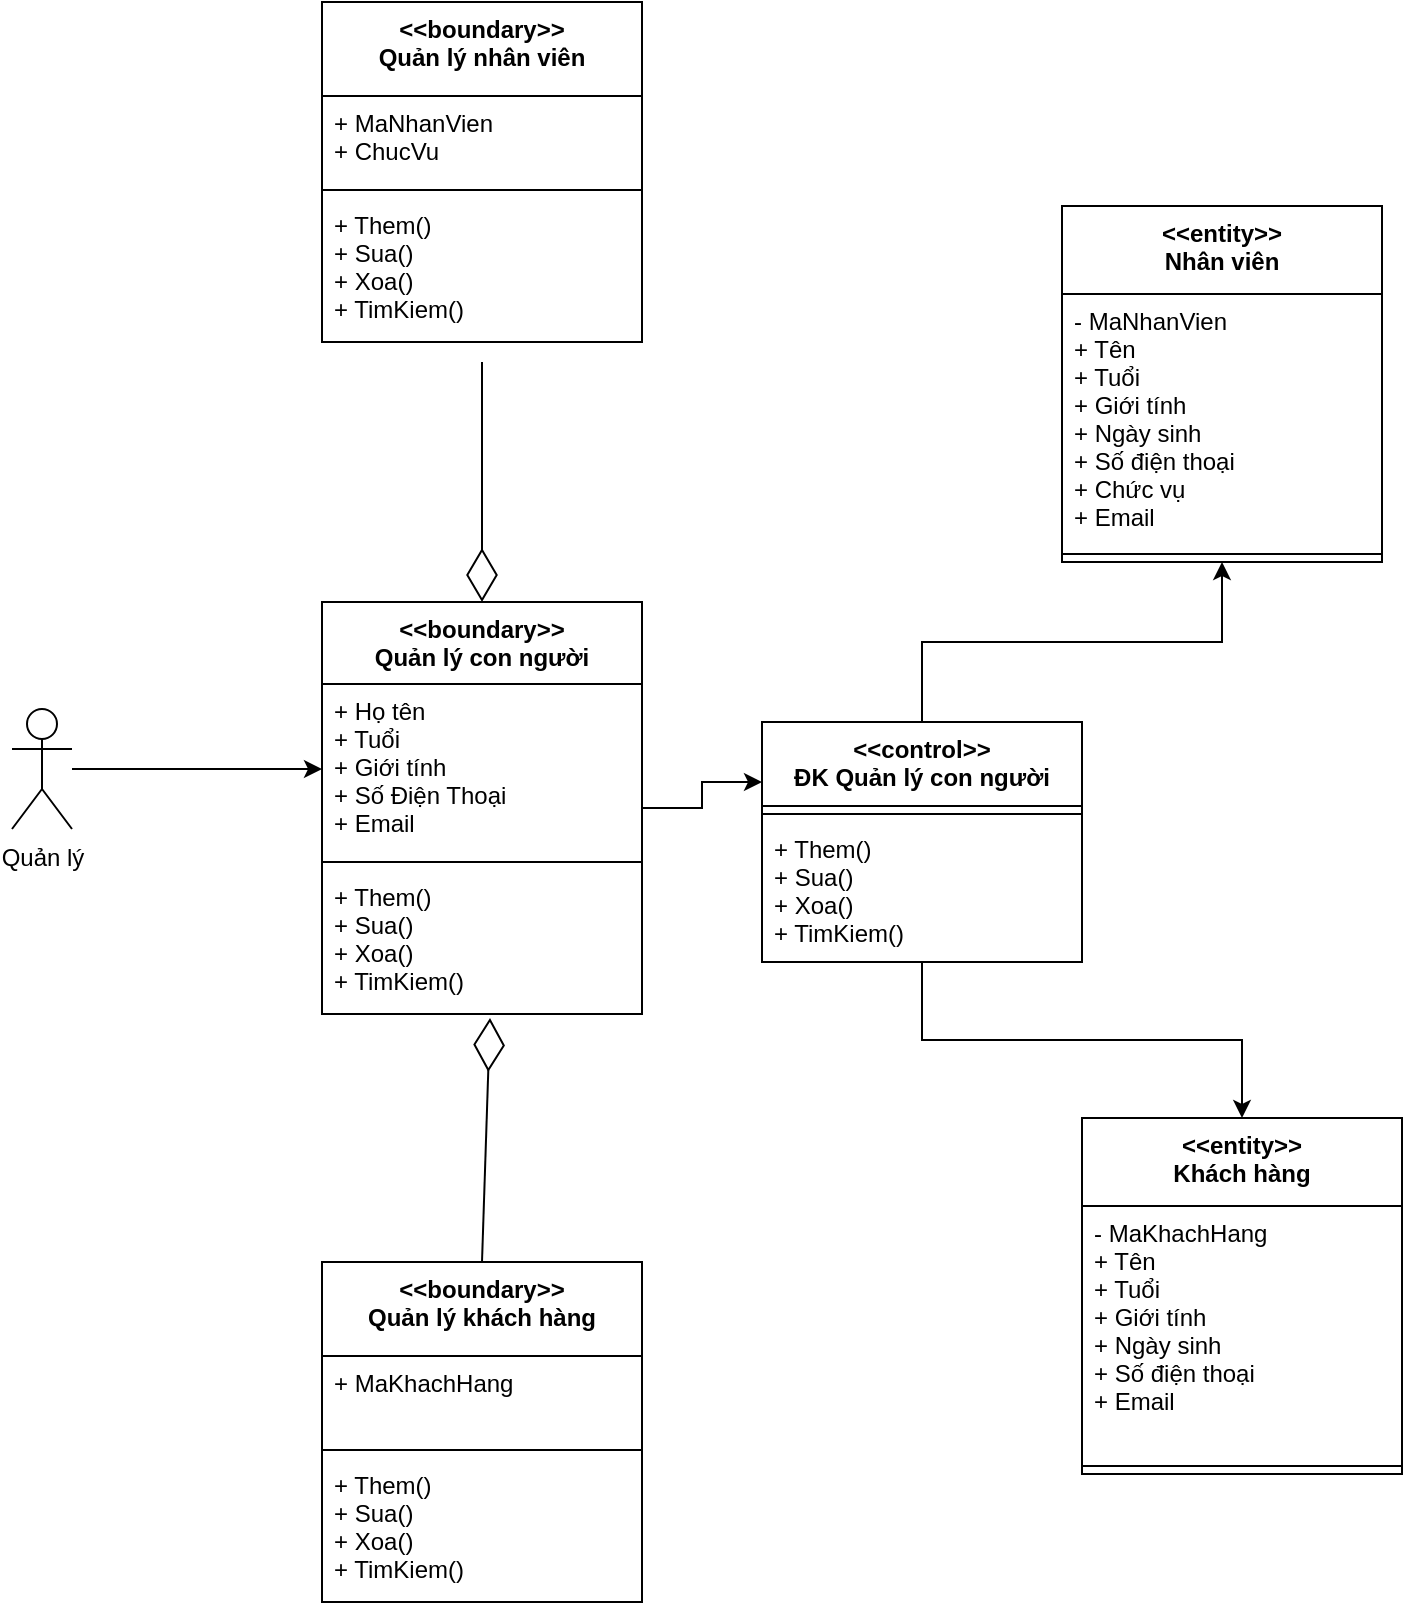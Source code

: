 <mxfile version="10.6.1" type="device"><diagram id="bnGyBSI2yT-7a2A8ZEYw" name="Page-1"><mxGraphModel dx="792" dy="401" grid="1" gridSize="10" guides="1" tooltips="1" connect="1" arrows="1" fold="1" page="1" pageScale="1" pageWidth="827" pageHeight="1169" math="0" shadow="0"><root><mxCell id="0"/><mxCell id="1" parent="0"/><mxCell id="17OXVfm2HRSfKZ-n1WWN-29" value="" style="edgeStyle=orthogonalEdgeStyle;rounded=0;orthogonalLoop=1;jettySize=auto;html=1;entryX=0;entryY=0.5;entryDx=0;entryDy=0;" edge="1" parent="1" source="17OXVfm2HRSfKZ-n1WWN-1" target="17OXVfm2HRSfKZ-n1WWN-3"><mxGeometry relative="1" as="geometry"><mxPoint x="165" y="440" as="targetPoint"/></mxGeometry></mxCell><mxCell id="17OXVfm2HRSfKZ-n1WWN-1" value="Quản lý" style="shape=umlActor;verticalLabelPosition=bottom;labelBackgroundColor=#ffffff;verticalAlign=top;html=1;outlineConnect=0;" vertex="1" parent="1"><mxGeometry x="55" y="483.5" width="30" height="60" as="geometry"/></mxCell><mxCell id="17OXVfm2HRSfKZ-n1WWN-37" value="" style="edgeStyle=orthogonalEdgeStyle;rounded=0;orthogonalLoop=1;jettySize=auto;html=1;entryX=0;entryY=0.25;entryDx=0;entryDy=0;" edge="1" parent="1" source="17OXVfm2HRSfKZ-n1WWN-2" target="17OXVfm2HRSfKZ-n1WWN-14"><mxGeometry relative="1" as="geometry"><mxPoint x="450" y="533" as="targetPoint"/></mxGeometry></mxCell><mxCell id="17OXVfm2HRSfKZ-n1WWN-2" value="&lt;&lt;boundary&gt;&gt;&#10;Quản lý con người&#10;" style="swimlane;fontStyle=1;align=center;verticalAlign=top;childLayout=stackLayout;horizontal=1;startSize=41;horizontalStack=0;resizeParent=1;resizeParentMax=0;resizeLast=0;collapsible=1;marginBottom=0;" vertex="1" parent="1"><mxGeometry x="210" y="430" width="160" height="206" as="geometry"/></mxCell><mxCell id="17OXVfm2HRSfKZ-n1WWN-3" value="+ Họ tên&#10;+ Tuổi&#10;+ Giới tính&#10;+ Số Điện Thoại&#10;+ Email&#10;" style="text;strokeColor=none;fillColor=none;align=left;verticalAlign=top;spacingLeft=4;spacingRight=4;overflow=hidden;rotatable=0;points=[[0,0.5],[1,0.5]];portConstraint=eastwest;" vertex="1" parent="17OXVfm2HRSfKZ-n1WWN-2"><mxGeometry y="41" width="160" height="85" as="geometry"/></mxCell><mxCell id="17OXVfm2HRSfKZ-n1WWN-4" value="" style="line;strokeWidth=1;fillColor=none;align=left;verticalAlign=middle;spacingTop=-1;spacingLeft=3;spacingRight=3;rotatable=0;labelPosition=right;points=[];portConstraint=eastwest;" vertex="1" parent="17OXVfm2HRSfKZ-n1WWN-2"><mxGeometry y="126" width="160" height="8" as="geometry"/></mxCell><mxCell id="17OXVfm2HRSfKZ-n1WWN-5" value="+ Them()&#10;+ Sua()&#10;+ Xoa()&#10;+ TimKiem()&#10;" style="text;strokeColor=none;fillColor=none;align=left;verticalAlign=top;spacingLeft=4;spacingRight=4;overflow=hidden;rotatable=0;points=[[0,0.5],[1,0.5]];portConstraint=eastwest;" vertex="1" parent="17OXVfm2HRSfKZ-n1WWN-2"><mxGeometry y="134" width="160" height="72" as="geometry"/></mxCell><mxCell id="17OXVfm2HRSfKZ-n1WWN-6" value="&lt;&lt;boundary&gt;&gt;&#10;Quản lý nhân viên&#10;" style="swimlane;fontStyle=1;align=center;verticalAlign=top;childLayout=stackLayout;horizontal=1;startSize=47;horizontalStack=0;resizeParent=1;resizeParentMax=0;resizeLast=0;collapsible=1;marginBottom=0;" vertex="1" parent="1"><mxGeometry x="210" y="130" width="160" height="170" as="geometry"/></mxCell><mxCell id="17OXVfm2HRSfKZ-n1WWN-7" value="+ MaNhanVien&#10;+ ChucVu&#10;" style="text;strokeColor=none;fillColor=none;align=left;verticalAlign=top;spacingLeft=4;spacingRight=4;overflow=hidden;rotatable=0;points=[[0,0.5],[1,0.5]];portConstraint=eastwest;" vertex="1" parent="17OXVfm2HRSfKZ-n1WWN-6"><mxGeometry y="47" width="160" height="43" as="geometry"/></mxCell><mxCell id="17OXVfm2HRSfKZ-n1WWN-8" value="" style="line;strokeWidth=1;fillColor=none;align=left;verticalAlign=middle;spacingTop=-1;spacingLeft=3;spacingRight=3;rotatable=0;labelPosition=right;points=[];portConstraint=eastwest;" vertex="1" parent="17OXVfm2HRSfKZ-n1WWN-6"><mxGeometry y="90" width="160" height="8" as="geometry"/></mxCell><mxCell id="17OXVfm2HRSfKZ-n1WWN-9" value="+ Them()&#10;+ Sua()&#10;+ Xoa()&#10;+ TimKiem()&#10;&#10;" style="text;strokeColor=none;fillColor=none;align=left;verticalAlign=top;spacingLeft=4;spacingRight=4;overflow=hidden;rotatable=0;points=[[0,0.5],[1,0.5]];portConstraint=eastwest;" vertex="1" parent="17OXVfm2HRSfKZ-n1WWN-6"><mxGeometry y="98" width="160" height="72" as="geometry"/></mxCell><mxCell id="17OXVfm2HRSfKZ-n1WWN-10" value="&lt;&lt;boundary&gt;&gt;&#10;Quản lý khách hàng&#10;" style="swimlane;fontStyle=1;align=center;verticalAlign=top;childLayout=stackLayout;horizontal=1;startSize=47;horizontalStack=0;resizeParent=1;resizeParentMax=0;resizeLast=0;collapsible=1;marginBottom=0;" vertex="1" parent="1"><mxGeometry x="210" y="760" width="160" height="170" as="geometry"/></mxCell><mxCell id="17OXVfm2HRSfKZ-n1WWN-11" value="+ MaKhachHang&#10;&#10;" style="text;strokeColor=none;fillColor=none;align=left;verticalAlign=top;spacingLeft=4;spacingRight=4;overflow=hidden;rotatable=0;points=[[0,0.5],[1,0.5]];portConstraint=eastwest;" vertex="1" parent="17OXVfm2HRSfKZ-n1WWN-10"><mxGeometry y="47" width="160" height="43" as="geometry"/></mxCell><mxCell id="17OXVfm2HRSfKZ-n1WWN-12" value="" style="line;strokeWidth=1;fillColor=none;align=left;verticalAlign=middle;spacingTop=-1;spacingLeft=3;spacingRight=3;rotatable=0;labelPosition=right;points=[];portConstraint=eastwest;" vertex="1" parent="17OXVfm2HRSfKZ-n1WWN-10"><mxGeometry y="90" width="160" height="8" as="geometry"/></mxCell><mxCell id="17OXVfm2HRSfKZ-n1WWN-13" value="+ Them()&#10;+ Sua()&#10;+ Xoa()&#10;+ TimKiem()&#10;&#10;" style="text;strokeColor=none;fillColor=none;align=left;verticalAlign=top;spacingLeft=4;spacingRight=4;overflow=hidden;rotatable=0;points=[[0,0.5],[1,0.5]];portConstraint=eastwest;" vertex="1" parent="17OXVfm2HRSfKZ-n1WWN-10"><mxGeometry y="98" width="160" height="72" as="geometry"/></mxCell><mxCell id="17OXVfm2HRSfKZ-n1WWN-42" value="" style="edgeStyle=orthogonalEdgeStyle;rounded=0;orthogonalLoop=1;jettySize=auto;html=1;entryX=0.5;entryY=0;entryDx=0;entryDy=0;" edge="1" parent="1" source="17OXVfm2HRSfKZ-n1WWN-14" target="17OXVfm2HRSfKZ-n1WWN-23"><mxGeometry relative="1" as="geometry"><mxPoint x="670" y="515" as="targetPoint"/></mxGeometry></mxCell><mxCell id="17OXVfm2HRSfKZ-n1WWN-14" value="&lt;&lt;control&gt;&gt;&#10;ĐK Quản lý con người&#10;" style="swimlane;fontStyle=1;align=center;verticalAlign=top;childLayout=stackLayout;horizontal=1;startSize=42;horizontalStack=0;resizeParent=1;resizeParentMax=0;resizeLast=0;collapsible=1;marginBottom=0;" vertex="1" parent="1"><mxGeometry x="430" y="490" width="160" height="120" as="geometry"/></mxCell><mxCell id="17OXVfm2HRSfKZ-n1WWN-16" value="" style="line;strokeWidth=1;fillColor=none;align=left;verticalAlign=middle;spacingTop=-1;spacingLeft=3;spacingRight=3;rotatable=0;labelPosition=right;points=[];portConstraint=eastwest;" vertex="1" parent="17OXVfm2HRSfKZ-n1WWN-14"><mxGeometry y="42" width="160" height="8" as="geometry"/></mxCell><mxCell id="17OXVfm2HRSfKZ-n1WWN-17" value="+ Them()&#10;+ Sua()&#10;+ Xoa()&#10;+ TimKiem()&#10;&#10;" style="text;strokeColor=none;fillColor=none;align=left;verticalAlign=top;spacingLeft=4;spacingRight=4;overflow=hidden;rotatable=0;points=[[0,0.5],[1,0.5]];portConstraint=eastwest;" vertex="1" parent="17OXVfm2HRSfKZ-n1WWN-14"><mxGeometry y="50" width="160" height="70" as="geometry"/></mxCell><mxCell id="17OXVfm2HRSfKZ-n1WWN-23" value="&lt;&lt;entity&gt;&gt;&#10;Khách hàng&#10;" style="swimlane;fontStyle=1;align=center;verticalAlign=top;childLayout=stackLayout;horizontal=1;startSize=44;horizontalStack=0;resizeParent=1;resizeParentMax=0;resizeLast=0;collapsible=1;marginBottom=0;" vertex="1" parent="1"><mxGeometry x="590" y="688" width="160" height="178" as="geometry"/></mxCell><mxCell id="17OXVfm2HRSfKZ-n1WWN-24" value="- MaKhachHang&#10;+ Tên&#10;+ Tuổi&#10;+ Giới tính&#10;+ Ngày sinh&#10;+ Số điện thoại&#10;+ Email&#10;" style="text;strokeColor=none;fillColor=none;align=left;verticalAlign=top;spacingLeft=4;spacingRight=4;overflow=hidden;rotatable=0;points=[[0,0.5],[1,0.5]];portConstraint=eastwest;" vertex="1" parent="17OXVfm2HRSfKZ-n1WWN-23"><mxGeometry y="44" width="160" height="126" as="geometry"/></mxCell><mxCell id="17OXVfm2HRSfKZ-n1WWN-25" value="" style="line;strokeWidth=1;fillColor=none;align=left;verticalAlign=middle;spacingTop=-1;spacingLeft=3;spacingRight=3;rotatable=0;labelPosition=right;points=[];portConstraint=eastwest;" vertex="1" parent="17OXVfm2HRSfKZ-n1WWN-23"><mxGeometry y="170" width="160" height="8" as="geometry"/></mxCell><mxCell id="17OXVfm2HRSfKZ-n1WWN-26" value="" style="endArrow=diamondThin;endFill=0;endSize=24;html=1;exitX=0.5;exitY=1.139;exitDx=0;exitDy=0;exitPerimeter=0;entryX=0.5;entryY=0;entryDx=0;entryDy=0;" edge="1" parent="1" source="17OXVfm2HRSfKZ-n1WWN-9" target="17OXVfm2HRSfKZ-n1WWN-2"><mxGeometry width="160" relative="1" as="geometry"><mxPoint x="40" y="590" as="sourcePoint"/><mxPoint x="200" y="590" as="targetPoint"/></mxGeometry></mxCell><mxCell id="17OXVfm2HRSfKZ-n1WWN-27" value="" style="endArrow=diamondThin;endFill=0;endSize=24;html=1;entryX=0.525;entryY=1.028;entryDx=0;entryDy=0;entryPerimeter=0;exitX=0.5;exitY=0;exitDx=0;exitDy=0;" edge="1" parent="1" source="17OXVfm2HRSfKZ-n1WWN-10" target="17OXVfm2HRSfKZ-n1WWN-5"><mxGeometry width="160" relative="1" as="geometry"><mxPoint x="30" y="680" as="sourcePoint"/><mxPoint x="190" y="680" as="targetPoint"/></mxGeometry></mxCell><mxCell id="17OXVfm2HRSfKZ-n1WWN-19" value="&lt;&lt;entity&gt;&gt;&#10;Nhân viên&#10;" style="swimlane;fontStyle=1;align=center;verticalAlign=top;childLayout=stackLayout;horizontal=1;startSize=44;horizontalStack=0;resizeParent=1;resizeParentMax=0;resizeLast=0;collapsible=1;marginBottom=0;" vertex="1" parent="1"><mxGeometry x="580" y="232" width="160" height="178" as="geometry"/></mxCell><mxCell id="17OXVfm2HRSfKZ-n1WWN-20" value="- MaNhanVien&#10;+ Tên&#10;+ Tuổi&#10;+ Giới tính&#10;+ Ngày sinh&#10;+ Số điện thoại&#10;+ Chức vụ&#10;+ Email&#10;" style="text;strokeColor=none;fillColor=none;align=left;verticalAlign=top;spacingLeft=4;spacingRight=4;overflow=hidden;rotatable=0;points=[[0,0.5],[1,0.5]];portConstraint=eastwest;" vertex="1" parent="17OXVfm2HRSfKZ-n1WWN-19"><mxGeometry y="44" width="160" height="126" as="geometry"/></mxCell><mxCell id="17OXVfm2HRSfKZ-n1WWN-21" value="" style="line;strokeWidth=1;fillColor=none;align=left;verticalAlign=middle;spacingTop=-1;spacingLeft=3;spacingRight=3;rotatable=0;labelPosition=right;points=[];portConstraint=eastwest;" vertex="1" parent="17OXVfm2HRSfKZ-n1WWN-19"><mxGeometry y="170" width="160" height="8" as="geometry"/></mxCell><mxCell id="17OXVfm2HRSfKZ-n1WWN-47" value="" style="edgeStyle=orthogonalEdgeStyle;rounded=0;orthogonalLoop=1;jettySize=auto;html=1;" edge="1" parent="1" source="17OXVfm2HRSfKZ-n1WWN-14" target="17OXVfm2HRSfKZ-n1WWN-19"><mxGeometry relative="1" as="geometry"><mxPoint x="590" y="550" as="sourcePoint"/><mxPoint x="680" y="310" as="targetPoint"/></mxGeometry></mxCell></root></mxGraphModel></diagram></mxfile>